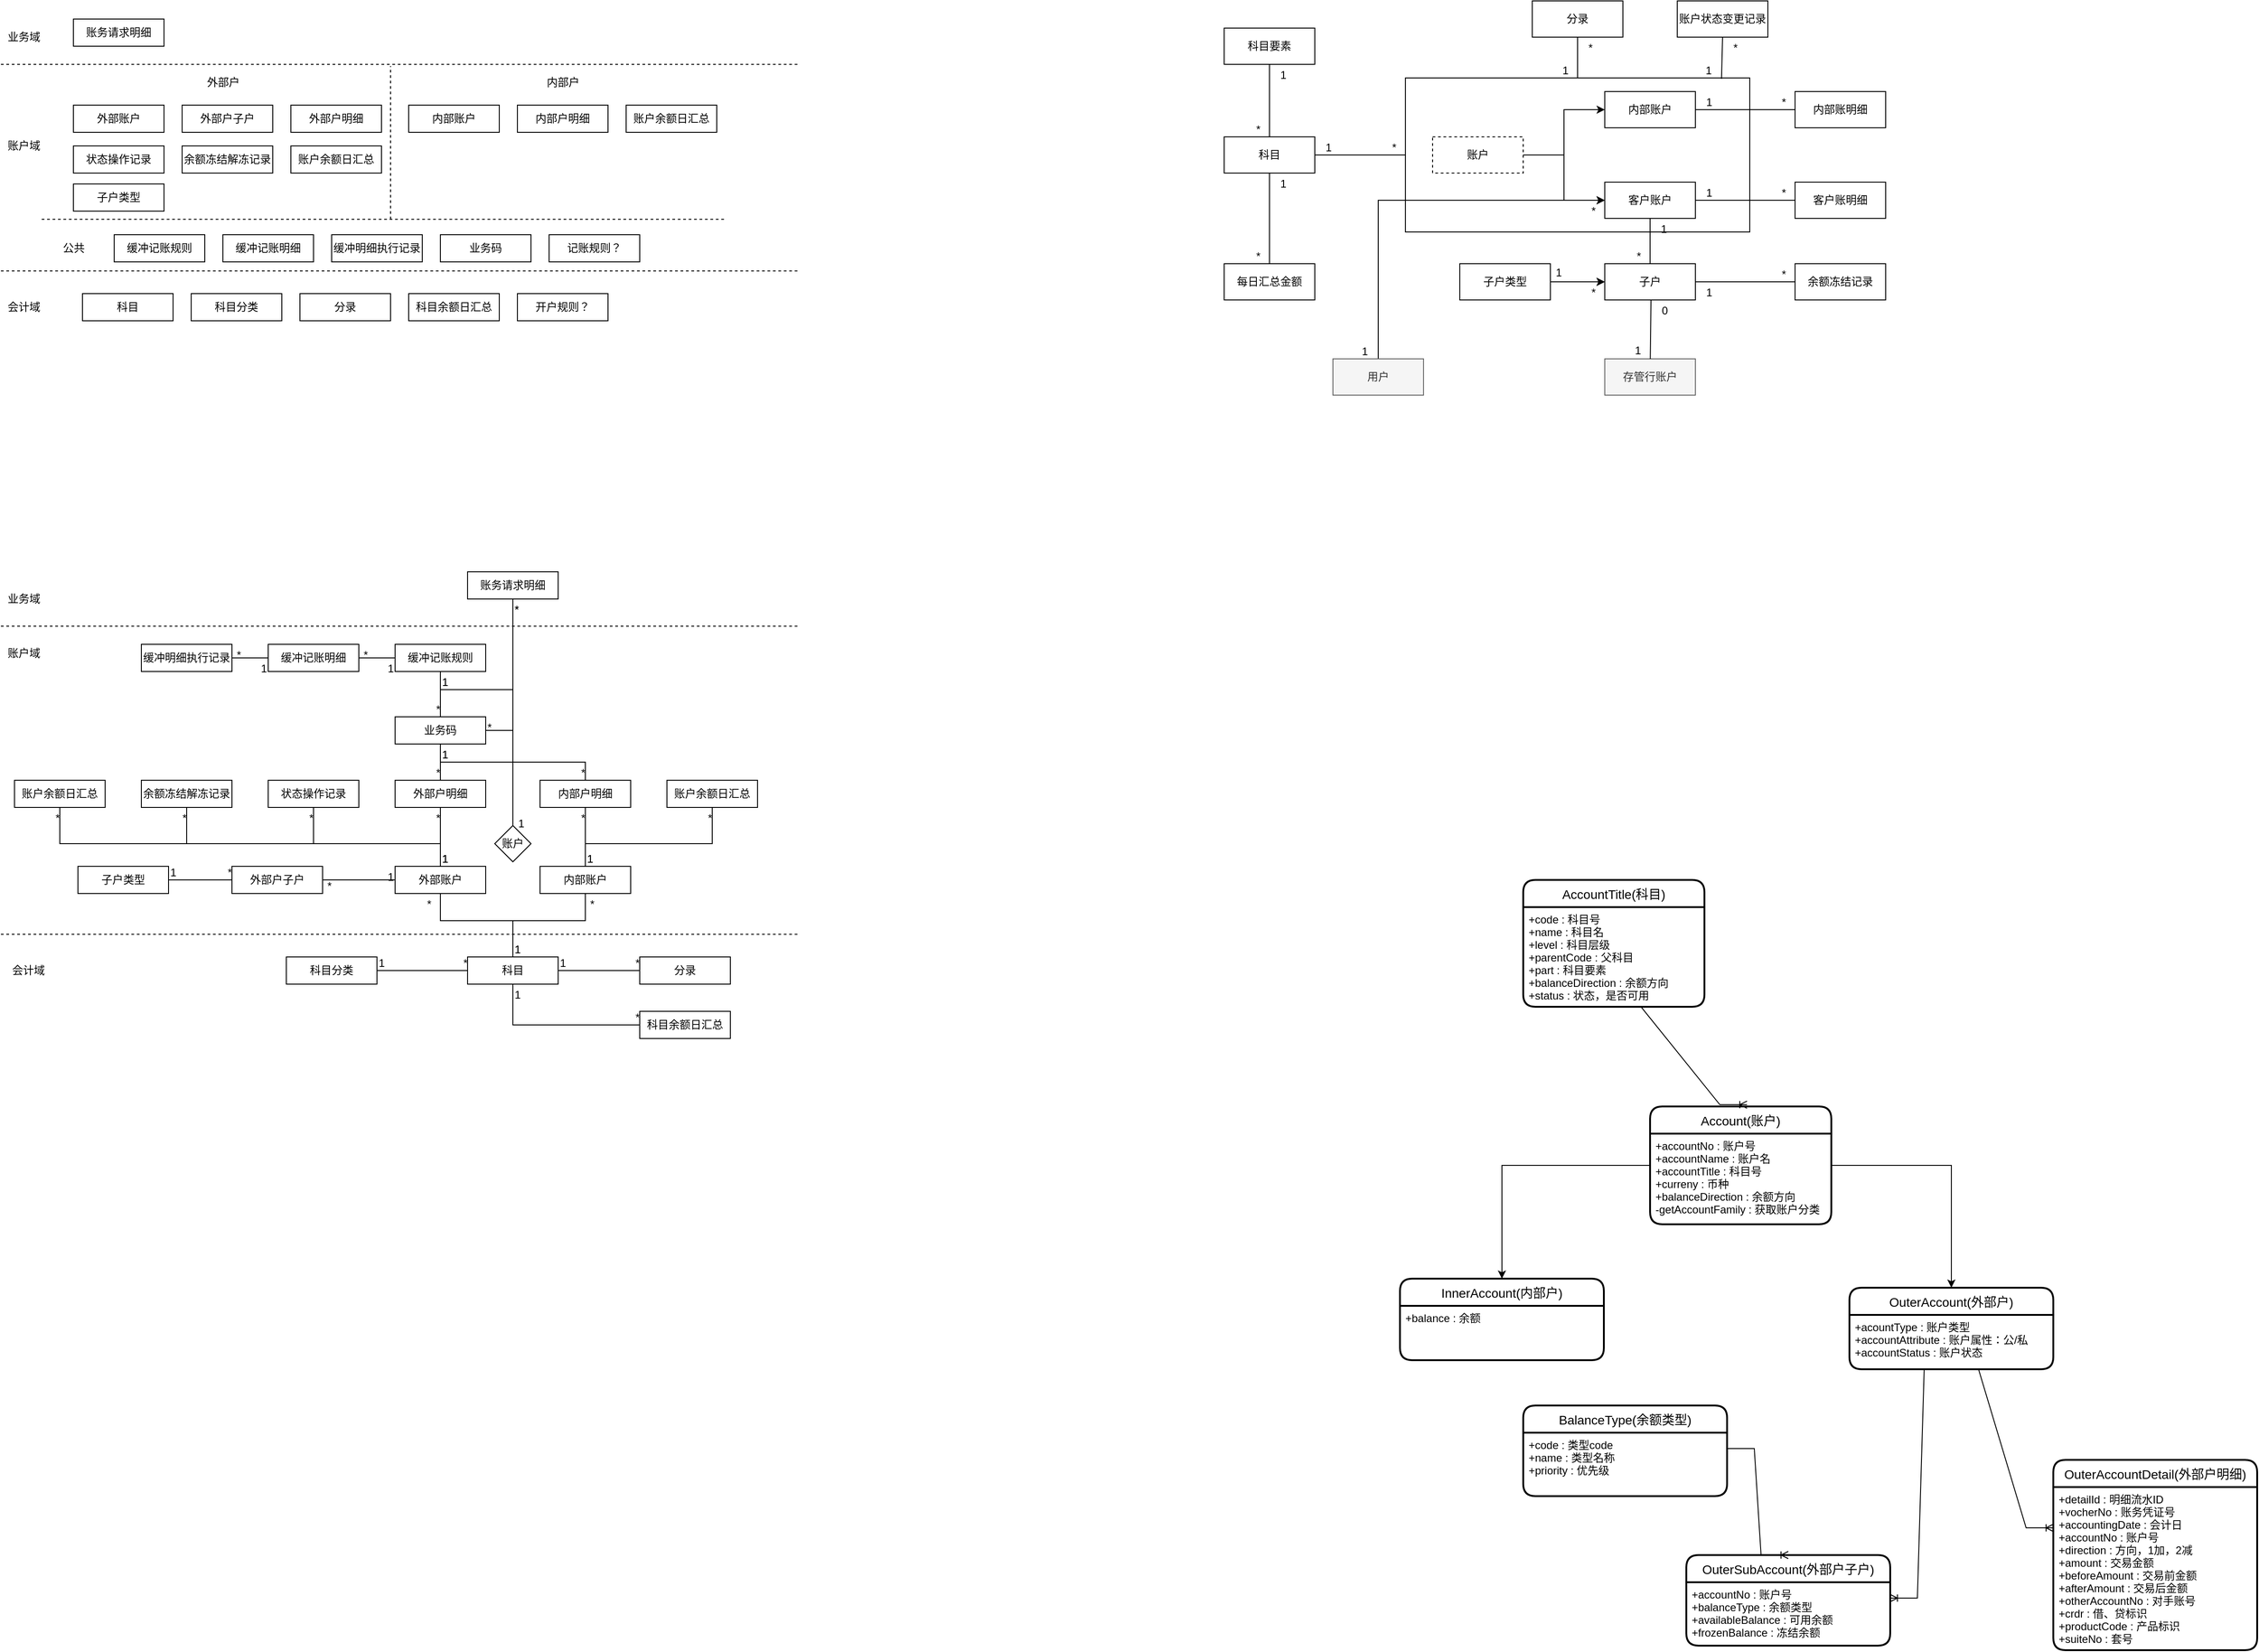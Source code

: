 <mxfile version="15.9.1" type="github">
  <diagram id="C5RBs43oDa-KdzZeNtuy" name="Page-1">
    <mxGraphModel dx="1298" dy="2035" grid="1" gridSize="10" guides="1" tooltips="1" connect="1" arrows="1" fold="1" page="1" pageScale="1" pageWidth="827" pageHeight="1169" math="0" shadow="0">
      <root>
        <mxCell id="WIyWlLk6GJQsqaUBKTNV-0" />
        <mxCell id="WIyWlLk6GJQsqaUBKTNV-1" parent="WIyWlLk6GJQsqaUBKTNV-0" />
        <mxCell id="7Vs7owEC3NM674qJ7YM_-0" value="" style="whiteSpace=wrap;html=1;" parent="WIyWlLk6GJQsqaUBKTNV-1" vertex="1">
          <mxGeometry x="1660" y="-1005" width="380" height="170" as="geometry" />
        </mxCell>
        <mxCell id="CWLPq41qAK1vj7aHCXtB-68" style="edgeStyle=orthogonalEdgeStyle;rounded=0;orthogonalLoop=1;jettySize=auto;html=1;entryX=0;entryY=0.5;entryDx=0;entryDy=0;" parent="WIyWlLk6GJQsqaUBKTNV-1" source="CWLPq41qAK1vj7aHCXtB-1" target="CWLPq41qAK1vj7aHCXtB-67" edge="1">
          <mxGeometry relative="1" as="geometry" />
        </mxCell>
        <mxCell id="CWLPq41qAK1vj7aHCXtB-69" style="edgeStyle=orthogonalEdgeStyle;rounded=0;orthogonalLoop=1;jettySize=auto;html=1;entryX=0;entryY=0.5;entryDx=0;entryDy=0;" parent="WIyWlLk6GJQsqaUBKTNV-1" source="CWLPq41qAK1vj7aHCXtB-1" target="CWLPq41qAK1vj7aHCXtB-66" edge="1">
          <mxGeometry relative="1" as="geometry" />
        </mxCell>
        <mxCell id="CWLPq41qAK1vj7aHCXtB-1" value="账户" style="whiteSpace=wrap;html=1;align=center;dashed=1;" parent="WIyWlLk6GJQsqaUBKTNV-1" vertex="1">
          <mxGeometry x="1690" y="-940" width="100" height="40" as="geometry" />
        </mxCell>
        <mxCell id="CWLPq41qAK1vj7aHCXtB-5" value="科目" style="whiteSpace=wrap;html=1;align=center;" parent="WIyWlLk6GJQsqaUBKTNV-1" vertex="1">
          <mxGeometry x="1460" y="-940" width="100" height="40" as="geometry" />
        </mxCell>
        <mxCell id="CWLPq41qAK1vj7aHCXtB-11" value="科目要素" style="whiteSpace=wrap;html=1;align=center;" parent="WIyWlLk6GJQsqaUBKTNV-1" vertex="1">
          <mxGeometry x="1460" y="-1060" width="100" height="40" as="geometry" />
        </mxCell>
        <mxCell id="CWLPq41qAK1vj7aHCXtB-30" value="" style="endArrow=none;html=1;rounded=0;exitX=1;exitY=0.5;exitDx=0;exitDy=0;entryX=0;entryY=0.5;entryDx=0;entryDy=0;" parent="WIyWlLk6GJQsqaUBKTNV-1" source="CWLPq41qAK1vj7aHCXtB-5" target="7Vs7owEC3NM674qJ7YM_-0" edge="1">
          <mxGeometry relative="1" as="geometry">
            <mxPoint x="1660" y="-650" as="sourcePoint" />
            <mxPoint x="1650" y="-920" as="targetPoint" />
          </mxGeometry>
        </mxCell>
        <mxCell id="CWLPq41qAK1vj7aHCXtB-31" value="1" style="resizable=0;html=1;align=left;verticalAlign=bottom;" parent="CWLPq41qAK1vj7aHCXtB-30" connectable="0" vertex="1">
          <mxGeometry x="-1" relative="1" as="geometry">
            <mxPoint x="10" as="offset" />
          </mxGeometry>
        </mxCell>
        <mxCell id="CWLPq41qAK1vj7aHCXtB-32" value="*" style="resizable=0;html=1;align=right;verticalAlign=bottom;" parent="CWLPq41qAK1vj7aHCXtB-30" connectable="0" vertex="1">
          <mxGeometry x="1" relative="1" as="geometry">
            <mxPoint x="-10" as="offset" />
          </mxGeometry>
        </mxCell>
        <mxCell id="CWLPq41qAK1vj7aHCXtB-45" value="" style="endArrow=none;html=1;rounded=0;exitX=0.5;exitY=1;exitDx=0;exitDy=0;" parent="WIyWlLk6GJQsqaUBKTNV-1" source="CWLPq41qAK1vj7aHCXtB-11" target="CWLPq41qAK1vj7aHCXtB-5" edge="1">
          <mxGeometry relative="1" as="geometry">
            <mxPoint x="1250" y="-800" as="sourcePoint" />
            <mxPoint x="1380" y="-800" as="targetPoint" />
          </mxGeometry>
        </mxCell>
        <mxCell id="CWLPq41qAK1vj7aHCXtB-46" value="1" style="resizable=0;html=1;align=left;verticalAlign=bottom;" parent="CWLPq41qAK1vj7aHCXtB-45" connectable="0" vertex="1">
          <mxGeometry x="-1" relative="1" as="geometry">
            <mxPoint x="10" y="20" as="offset" />
          </mxGeometry>
        </mxCell>
        <mxCell id="CWLPq41qAK1vj7aHCXtB-47" value="*" style="resizable=0;html=1;align=right;verticalAlign=bottom;" parent="CWLPq41qAK1vj7aHCXtB-45" connectable="0" vertex="1">
          <mxGeometry x="1" relative="1" as="geometry">
            <mxPoint x="-10" as="offset" />
          </mxGeometry>
        </mxCell>
        <mxCell id="CWLPq41qAK1vj7aHCXtB-49" value="内部账明细" style="whiteSpace=wrap;html=1;align=center;" parent="WIyWlLk6GJQsqaUBKTNV-1" vertex="1">
          <mxGeometry x="2090" y="-990" width="100" height="40" as="geometry" />
        </mxCell>
        <mxCell id="CWLPq41qAK1vj7aHCXtB-50" value="" style="endArrow=none;html=1;rounded=0;" parent="WIyWlLk6GJQsqaUBKTNV-1" source="CWLPq41qAK1vj7aHCXtB-67" target="CWLPq41qAK1vj7aHCXtB-49" edge="1">
          <mxGeometry relative="1" as="geometry">
            <mxPoint x="1860" y="-860" as="sourcePoint" />
            <mxPoint x="1890" y="-830" as="targetPoint" />
          </mxGeometry>
        </mxCell>
        <mxCell id="CWLPq41qAK1vj7aHCXtB-51" value="1" style="resizable=0;html=1;align=left;verticalAlign=bottom;" parent="CWLPq41qAK1vj7aHCXtB-50" connectable="0" vertex="1">
          <mxGeometry x="-1" relative="1" as="geometry">
            <mxPoint x="10" as="offset" />
          </mxGeometry>
        </mxCell>
        <mxCell id="CWLPq41qAK1vj7aHCXtB-52" value="*" style="resizable=0;html=1;align=right;verticalAlign=bottom;" parent="CWLPq41qAK1vj7aHCXtB-50" connectable="0" vertex="1">
          <mxGeometry x="1" relative="1" as="geometry">
            <mxPoint x="-10" as="offset" />
          </mxGeometry>
        </mxCell>
        <mxCell id="CWLPq41qAK1vj7aHCXtB-53" value="分录" style="whiteSpace=wrap;html=1;align=center;" parent="WIyWlLk6GJQsqaUBKTNV-1" vertex="1">
          <mxGeometry x="1800" y="-1090" width="100" height="40" as="geometry" />
        </mxCell>
        <mxCell id="CWLPq41qAK1vj7aHCXtB-54" value="" style="endArrow=none;html=1;rounded=0;entryX=0.5;entryY=0;entryDx=0;entryDy=0;" parent="WIyWlLk6GJQsqaUBKTNV-1" source="CWLPq41qAK1vj7aHCXtB-53" target="7Vs7owEC3NM674qJ7YM_-0" edge="1">
          <mxGeometry relative="1" as="geometry">
            <mxPoint x="1520" y="-1010" as="sourcePoint" />
            <mxPoint x="1520" y="-930" as="targetPoint" />
          </mxGeometry>
        </mxCell>
        <mxCell id="CWLPq41qAK1vj7aHCXtB-55" value="*" style="resizable=0;html=1;align=left;verticalAlign=bottom;" parent="CWLPq41qAK1vj7aHCXtB-54" connectable="0" vertex="1">
          <mxGeometry x="-1" relative="1" as="geometry">
            <mxPoint x="10" y="20" as="offset" />
          </mxGeometry>
        </mxCell>
        <mxCell id="CWLPq41qAK1vj7aHCXtB-56" value="1" style="resizable=0;html=1;align=right;verticalAlign=bottom;" parent="CWLPq41qAK1vj7aHCXtB-54" connectable="0" vertex="1">
          <mxGeometry x="1" relative="1" as="geometry">
            <mxPoint x="-10" as="offset" />
          </mxGeometry>
        </mxCell>
        <mxCell id="CWLPq41qAK1vj7aHCXtB-57" value="每日汇总金额" style="whiteSpace=wrap;html=1;align=center;" parent="WIyWlLk6GJQsqaUBKTNV-1" vertex="1">
          <mxGeometry x="1460" y="-800" width="100" height="40" as="geometry" />
        </mxCell>
        <mxCell id="CWLPq41qAK1vj7aHCXtB-58" value="" style="endArrow=none;html=1;rounded=0;exitX=0.5;exitY=1;exitDx=0;exitDy=0;" parent="WIyWlLk6GJQsqaUBKTNV-1" source="CWLPq41qAK1vj7aHCXtB-5" target="CWLPq41qAK1vj7aHCXtB-57" edge="1">
          <mxGeometry relative="1" as="geometry">
            <mxPoint x="1440" y="-870" as="sourcePoint" />
            <mxPoint x="1520" y="-930" as="targetPoint" />
          </mxGeometry>
        </mxCell>
        <mxCell id="CWLPq41qAK1vj7aHCXtB-59" value="1" style="resizable=0;html=1;align=left;verticalAlign=bottom;" parent="CWLPq41qAK1vj7aHCXtB-58" connectable="0" vertex="1">
          <mxGeometry x="-1" relative="1" as="geometry">
            <mxPoint x="10" y="20" as="offset" />
          </mxGeometry>
        </mxCell>
        <mxCell id="CWLPq41qAK1vj7aHCXtB-60" value="*" style="resizable=0;html=1;align=right;verticalAlign=bottom;" parent="CWLPq41qAK1vj7aHCXtB-58" connectable="0" vertex="1">
          <mxGeometry x="1" relative="1" as="geometry">
            <mxPoint x="-10" as="offset" />
          </mxGeometry>
        </mxCell>
        <mxCell id="CWLPq41qAK1vj7aHCXtB-61" value="子户" style="whiteSpace=wrap;html=1;align=center;" parent="WIyWlLk6GJQsqaUBKTNV-1" vertex="1">
          <mxGeometry x="1880" y="-800" width="100" height="40" as="geometry" />
        </mxCell>
        <mxCell id="CWLPq41qAK1vj7aHCXtB-62" value="" style="endArrow=none;html=1;rounded=0;" parent="WIyWlLk6GJQsqaUBKTNV-1" source="CWLPq41qAK1vj7aHCXtB-66" target="CWLPq41qAK1vj7aHCXtB-61" edge="1">
          <mxGeometry relative="1" as="geometry">
            <mxPoint x="1960" y="-790" as="sourcePoint" />
            <mxPoint x="1918.333" y="-1010" as="targetPoint" />
          </mxGeometry>
        </mxCell>
        <mxCell id="CWLPq41qAK1vj7aHCXtB-63" value="1" style="resizable=0;html=1;align=left;verticalAlign=bottom;" parent="CWLPq41qAK1vj7aHCXtB-62" connectable="0" vertex="1">
          <mxGeometry x="-1" relative="1" as="geometry">
            <mxPoint x="10" y="20" as="offset" />
          </mxGeometry>
        </mxCell>
        <mxCell id="CWLPq41qAK1vj7aHCXtB-64" value="*" style="resizable=0;html=1;align=right;verticalAlign=bottom;" parent="CWLPq41qAK1vj7aHCXtB-62" connectable="0" vertex="1">
          <mxGeometry x="1" relative="1" as="geometry">
            <mxPoint x="-10" as="offset" />
          </mxGeometry>
        </mxCell>
        <mxCell id="CWLPq41qAK1vj7aHCXtB-66" value="客户账户" style="whiteSpace=wrap;html=1;align=center;" parent="WIyWlLk6GJQsqaUBKTNV-1" vertex="1">
          <mxGeometry x="1880" y="-890" width="100" height="40" as="geometry" />
        </mxCell>
        <mxCell id="CWLPq41qAK1vj7aHCXtB-67" value="内部账户" style="whiteSpace=wrap;html=1;align=center;" parent="WIyWlLk6GJQsqaUBKTNV-1" vertex="1">
          <mxGeometry x="1880" y="-990" width="100" height="40" as="geometry" />
        </mxCell>
        <mxCell id="CWLPq41qAK1vj7aHCXtB-71" value="存管行账户" style="whiteSpace=wrap;html=1;align=center;fillColor=#f5f5f5;fontColor=#333333;strokeColor=#666666;" parent="WIyWlLk6GJQsqaUBKTNV-1" vertex="1">
          <mxGeometry x="1880" y="-695" width="100" height="40" as="geometry" />
        </mxCell>
        <mxCell id="CWLPq41qAK1vj7aHCXtB-72" value="" style="endArrow=none;html=1;rounded=0;" parent="WIyWlLk6GJQsqaUBKTNV-1" target="CWLPq41qAK1vj7aHCXtB-71" edge="1">
          <mxGeometry relative="1" as="geometry">
            <mxPoint x="1931" y="-760" as="sourcePoint" />
            <mxPoint x="1940" y="-790" as="targetPoint" />
          </mxGeometry>
        </mxCell>
        <mxCell id="CWLPq41qAK1vj7aHCXtB-73" value="0" style="resizable=0;html=1;align=left;verticalAlign=bottom;" parent="CWLPq41qAK1vj7aHCXtB-72" connectable="0" vertex="1">
          <mxGeometry x="-1" relative="1" as="geometry">
            <mxPoint x="10" y="20" as="offset" />
          </mxGeometry>
        </mxCell>
        <mxCell id="CWLPq41qAK1vj7aHCXtB-74" value="1" style="resizable=0;html=1;align=right;verticalAlign=bottom;" parent="CWLPq41qAK1vj7aHCXtB-72" connectable="0" vertex="1">
          <mxGeometry x="1" relative="1" as="geometry">
            <mxPoint x="-10" as="offset" />
          </mxGeometry>
        </mxCell>
        <mxCell id="CWLPq41qAK1vj7aHCXtB-75" value="余额冻结记录" style="whiteSpace=wrap;html=1;align=center;" parent="WIyWlLk6GJQsqaUBKTNV-1" vertex="1">
          <mxGeometry x="2090" y="-800" width="100" height="40" as="geometry" />
        </mxCell>
        <mxCell id="CWLPq41qAK1vj7aHCXtB-76" value="" style="endArrow=none;html=1;rounded=0;" parent="WIyWlLk6GJQsqaUBKTNV-1" source="CWLPq41qAK1vj7aHCXtB-61" target="CWLPq41qAK1vj7aHCXtB-75" edge="1">
          <mxGeometry relative="1" as="geometry">
            <mxPoint x="1940" y="-840" as="sourcePoint" />
            <mxPoint x="1940" y="-790" as="targetPoint" />
          </mxGeometry>
        </mxCell>
        <mxCell id="CWLPq41qAK1vj7aHCXtB-77" value="1" style="resizable=0;html=1;align=left;verticalAlign=bottom;" parent="CWLPq41qAK1vj7aHCXtB-76" connectable="0" vertex="1">
          <mxGeometry x="-1" relative="1" as="geometry">
            <mxPoint x="10" y="20" as="offset" />
          </mxGeometry>
        </mxCell>
        <mxCell id="CWLPq41qAK1vj7aHCXtB-78" value="*" style="resizable=0;html=1;align=right;verticalAlign=bottom;" parent="CWLPq41qAK1vj7aHCXtB-76" connectable="0" vertex="1">
          <mxGeometry x="1" relative="1" as="geometry">
            <mxPoint x="-10" as="offset" />
          </mxGeometry>
        </mxCell>
        <mxCell id="CWLPq41qAK1vj7aHCXtB-83" value="客户账明细" style="whiteSpace=wrap;html=1;align=center;" parent="WIyWlLk6GJQsqaUBKTNV-1" vertex="1">
          <mxGeometry x="2090" y="-890" width="100" height="40" as="geometry" />
        </mxCell>
        <mxCell id="CWLPq41qAK1vj7aHCXtB-84" value="" style="endArrow=none;html=1;rounded=0;" parent="WIyWlLk6GJQsqaUBKTNV-1" source="CWLPq41qAK1vj7aHCXtB-66" target="CWLPq41qAK1vj7aHCXtB-83" edge="1">
          <mxGeometry relative="1" as="geometry">
            <mxPoint x="1980" y="-870.5" as="sourcePoint" />
            <mxPoint x="2100" y="-870.5" as="targetPoint" />
          </mxGeometry>
        </mxCell>
        <mxCell id="CWLPq41qAK1vj7aHCXtB-85" value="1" style="resizable=0;html=1;align=left;verticalAlign=bottom;" parent="CWLPq41qAK1vj7aHCXtB-84" connectable="0" vertex="1">
          <mxGeometry x="-1" relative="1" as="geometry">
            <mxPoint x="10" as="offset" />
          </mxGeometry>
        </mxCell>
        <mxCell id="CWLPq41qAK1vj7aHCXtB-86" value="*" style="resizable=0;html=1;align=right;verticalAlign=bottom;" parent="CWLPq41qAK1vj7aHCXtB-84" connectable="0" vertex="1">
          <mxGeometry x="1" relative="1" as="geometry">
            <mxPoint x="-10" as="offset" />
          </mxGeometry>
        </mxCell>
        <mxCell id="7Vs7owEC3NM674qJ7YM_-15" style="edgeStyle=orthogonalEdgeStyle;rounded=0;orthogonalLoop=1;jettySize=auto;html=1;entryX=0;entryY=0.5;entryDx=0;entryDy=0;" parent="WIyWlLk6GJQsqaUBKTNV-1" source="7Vs7owEC3NM674qJ7YM_-14" target="CWLPq41qAK1vj7aHCXtB-61" edge="1">
          <mxGeometry relative="1" as="geometry" />
        </mxCell>
        <mxCell id="7Vs7owEC3NM674qJ7YM_-21" value="" style="edgeStyle=orthogonalEdgeStyle;rounded=0;orthogonalLoop=1;jettySize=auto;html=1;" parent="WIyWlLk6GJQsqaUBKTNV-1" source="7Vs7owEC3NM674qJ7YM_-14" target="CWLPq41qAK1vj7aHCXtB-61" edge="1">
          <mxGeometry relative="1" as="geometry" />
        </mxCell>
        <mxCell id="7Vs7owEC3NM674qJ7YM_-14" value="子户类型" style="whiteSpace=wrap;html=1;align=center;" parent="WIyWlLk6GJQsqaUBKTNV-1" vertex="1">
          <mxGeometry x="1720" y="-800" width="100" height="40" as="geometry" />
        </mxCell>
        <mxCell id="7Vs7owEC3NM674qJ7YM_-17" value="*" style="resizable=0;html=1;align=right;verticalAlign=bottom;" parent="WIyWlLk6GJQsqaUBKTNV-1" connectable="0" vertex="1">
          <mxGeometry x="1870" y="-760" as="geometry" />
        </mxCell>
        <mxCell id="7Vs7owEC3NM674qJ7YM_-18" value="1" style="resizable=0;html=1;align=left;verticalAlign=bottom;" parent="WIyWlLk6GJQsqaUBKTNV-1" connectable="0" vertex="1">
          <mxGeometry x="1950" y="-820" as="geometry">
            <mxPoint x="-126" y="38" as="offset" />
          </mxGeometry>
        </mxCell>
        <mxCell id="7Vs7owEC3NM674qJ7YM_-20" style="edgeStyle=orthogonalEdgeStyle;rounded=0;orthogonalLoop=1;jettySize=auto;html=1;entryX=0;entryY=0.5;entryDx=0;entryDy=0;exitX=0.5;exitY=0;exitDx=0;exitDy=0;" parent="WIyWlLk6GJQsqaUBKTNV-1" source="7Vs7owEC3NM674qJ7YM_-19" target="CWLPq41qAK1vj7aHCXtB-66" edge="1">
          <mxGeometry relative="1" as="geometry" />
        </mxCell>
        <mxCell id="7Vs7owEC3NM674qJ7YM_-19" value="用户" style="whiteSpace=wrap;html=1;align=center;fillColor=#f5f5f5;fontColor=#333333;strokeColor=#666666;" parent="WIyWlLk6GJQsqaUBKTNV-1" vertex="1">
          <mxGeometry x="1580" y="-695" width="100" height="40" as="geometry" />
        </mxCell>
        <mxCell id="7Vs7owEC3NM674qJ7YM_-22" value="1" style="resizable=0;html=1;align=left;verticalAlign=bottom;" parent="WIyWlLk6GJQsqaUBKTNV-1" connectable="0" vertex="1">
          <mxGeometry x="1610" y="-695" as="geometry" />
        </mxCell>
        <mxCell id="7Vs7owEC3NM674qJ7YM_-23" value="*" style="resizable=0;html=1;align=right;verticalAlign=bottom;" parent="WIyWlLk6GJQsqaUBKTNV-1" connectable="0" vertex="1">
          <mxGeometry x="1870" y="-850" as="geometry" />
        </mxCell>
        <mxCell id="7Vs7owEC3NM674qJ7YM_-39" value="" style="edgeStyle=orthogonalEdgeStyle;rounded=0;orthogonalLoop=1;jettySize=auto;html=1;" parent="WIyWlLk6GJQsqaUBKTNV-1" source="7Vs7owEC3NM674qJ7YM_-24" target="7Vs7owEC3NM674qJ7YM_-37" edge="1">
          <mxGeometry relative="1" as="geometry" />
        </mxCell>
        <mxCell id="7Vs7owEC3NM674qJ7YM_-24" value="Account(账户)" style="swimlane;childLayout=stackLayout;horizontal=1;startSize=30;horizontalStack=0;rounded=1;fontSize=14;fontStyle=0;strokeWidth=2;resizeParent=0;resizeLast=1;shadow=0;dashed=0;align=center;" parent="WIyWlLk6GJQsqaUBKTNV-1" vertex="1">
          <mxGeometry x="1930" y="130" width="200" height="130" as="geometry" />
        </mxCell>
        <mxCell id="7Vs7owEC3NM674qJ7YM_-25" value="+accountNo : 账户号&#xa;+accountName : 账户名&#xa;+accountTitle : 科目号&#xa;+curreny : 币种&#xa;+balanceDirection : 余额方向&#xa;-getAccountFamily : 获取账户分类" style="align=left;strokeColor=none;fillColor=none;spacingLeft=4;fontSize=12;verticalAlign=top;resizable=0;rotatable=0;part=1;dashed=1;" parent="7Vs7owEC3NM674qJ7YM_-24" vertex="1">
          <mxGeometry y="30" width="200" height="100" as="geometry" />
        </mxCell>
        <mxCell id="7Vs7owEC3NM674qJ7YM_-37" value="OuterAccount(外部户)" style="swimlane;childLayout=stackLayout;horizontal=1;startSize=30;horizontalStack=0;rounded=1;fontSize=14;fontStyle=0;strokeWidth=2;resizeParent=0;resizeLast=1;shadow=0;dashed=0;align=center;" parent="WIyWlLk6GJQsqaUBKTNV-1" vertex="1">
          <mxGeometry x="2150" y="330" width="225" height="90" as="geometry" />
        </mxCell>
        <mxCell id="7Vs7owEC3NM674qJ7YM_-38" value="+acountType : 账户类型&#xa;+accountAttribute : 账户属性：公/私&#xa;+accountStatus : 账户状态" style="align=left;strokeColor=none;fillColor=none;spacingLeft=4;fontSize=12;verticalAlign=top;resizable=0;rotatable=0;part=1;dashed=1;" parent="7Vs7owEC3NM674qJ7YM_-37" vertex="1">
          <mxGeometry y="30" width="225" height="60" as="geometry" />
        </mxCell>
        <mxCell id="egoAasq25twxmUCqWfy0-3" value="账户状态变更记录" style="whiteSpace=wrap;html=1;align=center;" parent="WIyWlLk6GJQsqaUBKTNV-1" vertex="1">
          <mxGeometry x="1960" y="-1090" width="100" height="40" as="geometry" />
        </mxCell>
        <mxCell id="egoAasq25twxmUCqWfy0-4" value="" style="endArrow=none;html=1;rounded=0;exitX=0.5;exitY=1;exitDx=0;exitDy=0;entryX=0.918;entryY=0.006;entryDx=0;entryDy=0;entryPerimeter=0;" parent="WIyWlLk6GJQsqaUBKTNV-1" source="egoAasq25twxmUCqWfy0-3" target="7Vs7owEC3NM674qJ7YM_-0" edge="1">
          <mxGeometry relative="1" as="geometry">
            <mxPoint x="1860" y="-1040" as="sourcePoint" />
            <mxPoint x="1980" y="-1010" as="targetPoint" />
          </mxGeometry>
        </mxCell>
        <mxCell id="egoAasq25twxmUCqWfy0-5" value="*" style="resizable=0;html=1;align=left;verticalAlign=bottom;" parent="egoAasq25twxmUCqWfy0-4" connectable="0" vertex="1">
          <mxGeometry x="-1" relative="1" as="geometry">
            <mxPoint x="10" y="20" as="offset" />
          </mxGeometry>
        </mxCell>
        <mxCell id="egoAasq25twxmUCqWfy0-6" value="1" style="resizable=0;html=1;align=right;verticalAlign=bottom;" parent="egoAasq25twxmUCqWfy0-4" connectable="0" vertex="1">
          <mxGeometry x="1" relative="1" as="geometry">
            <mxPoint x="-10" as="offset" />
          </mxGeometry>
        </mxCell>
        <mxCell id="egoAasq25twxmUCqWfy0-7" value="OuterSubAccount(外部户子户)" style="swimlane;childLayout=stackLayout;horizontal=1;startSize=30;horizontalStack=0;rounded=1;fontSize=14;fontStyle=0;strokeWidth=2;resizeParent=0;resizeLast=1;shadow=0;dashed=0;align=center;" parent="WIyWlLk6GJQsqaUBKTNV-1" vertex="1">
          <mxGeometry x="1970" y="625" width="225" height="100" as="geometry" />
        </mxCell>
        <mxCell id="egoAasq25twxmUCqWfy0-8" value="+accountNo : 账户号&#xa;+balanceType : 余额类型&#xa;+availableBalance : 可用余额&#xa;+frozenBalance : 冻结余额" style="align=left;strokeColor=none;fillColor=none;spacingLeft=4;fontSize=12;verticalAlign=top;resizable=0;rotatable=0;part=1;dashed=1;" parent="egoAasq25twxmUCqWfy0-7" vertex="1">
          <mxGeometry y="30" width="225" height="70" as="geometry" />
        </mxCell>
        <mxCell id="egoAasq25twxmUCqWfy0-11" value="AccountTitle(科目)" style="swimlane;childLayout=stackLayout;horizontal=1;startSize=30;horizontalStack=0;rounded=1;fontSize=14;fontStyle=0;strokeWidth=2;resizeParent=0;resizeLast=1;shadow=0;dashed=0;align=center;" parent="WIyWlLk6GJQsqaUBKTNV-1" vertex="1">
          <mxGeometry x="1790" y="-120" width="200" height="140" as="geometry" />
        </mxCell>
        <mxCell id="egoAasq25twxmUCqWfy0-12" value="+code : 科目号&#xa;+name : 科目名&#xa;+level : 科目层级&#xa;+parentCode : 父科目&#xa;+part : 科目要素&#xa;+balanceDirection : 余额方向&#xa;+status : 状态，是否可用" style="align=left;strokeColor=none;fillColor=none;spacingLeft=4;fontSize=12;verticalAlign=top;resizable=0;rotatable=0;part=1;dashed=1;" parent="egoAasq25twxmUCqWfy0-11" vertex="1">
          <mxGeometry y="30" width="200" height="110" as="geometry" />
        </mxCell>
        <mxCell id="egoAasq25twxmUCqWfy0-14" value="" style="edgeStyle=entityRelationEdgeStyle;fontSize=12;html=1;endArrow=ERoneToMany;rounded=0;entryX=1;entryY=0.25;entryDx=0;entryDy=0;exitX=0.5;exitY=1;exitDx=0;exitDy=0;" parent="WIyWlLk6GJQsqaUBKTNV-1" source="7Vs7owEC3NM674qJ7YM_-38" target="egoAasq25twxmUCqWfy0-8" edge="1">
          <mxGeometry width="100" height="100" relative="1" as="geometry">
            <mxPoint x="2220" y="430" as="sourcePoint" />
            <mxPoint x="2320" y="330" as="targetPoint" />
          </mxGeometry>
        </mxCell>
        <mxCell id="egoAasq25twxmUCqWfy0-25" value="" style="edgeStyle=entityRelationEdgeStyle;fontSize=12;html=1;endArrow=ERoneToMany;rounded=0;exitX=0.5;exitY=1;exitDx=0;exitDy=0;entryX=0.535;entryY=-0.015;entryDx=0;entryDy=0;entryPerimeter=0;" parent="WIyWlLk6GJQsqaUBKTNV-1" source="egoAasq25twxmUCqWfy0-12" target="7Vs7owEC3NM674qJ7YM_-24" edge="1">
          <mxGeometry width="100" height="100" relative="1" as="geometry">
            <mxPoint x="2020" y="85.01" as="sourcePoint" />
            <mxPoint x="2140" y="110" as="targetPoint" />
          </mxGeometry>
        </mxCell>
        <mxCell id="egoAasq25twxmUCqWfy0-26" value="InnerAccount(内部户)" style="swimlane;childLayout=stackLayout;horizontal=1;startSize=30;horizontalStack=0;rounded=1;fontSize=14;fontStyle=0;strokeWidth=2;resizeParent=0;resizeLast=1;shadow=0;dashed=0;align=center;" parent="WIyWlLk6GJQsqaUBKTNV-1" vertex="1">
          <mxGeometry x="1654" y="320" width="225" height="90" as="geometry" />
        </mxCell>
        <mxCell id="egoAasq25twxmUCqWfy0-27" value="+balance : 余额" style="align=left;strokeColor=none;fillColor=none;spacingLeft=4;fontSize=12;verticalAlign=top;resizable=0;rotatable=0;part=1;dashed=1;" parent="egoAasq25twxmUCqWfy0-26" vertex="1">
          <mxGeometry y="30" width="225" height="60" as="geometry" />
        </mxCell>
        <mxCell id="egoAasq25twxmUCqWfy0-28" value="" style="edgeStyle=orthogonalEdgeStyle;rounded=0;orthogonalLoop=1;jettySize=auto;html=1;exitX=0;exitY=0.5;exitDx=0;exitDy=0;entryX=0.5;entryY=0;entryDx=0;entryDy=0;" parent="WIyWlLk6GJQsqaUBKTNV-1" source="7Vs7owEC3NM674qJ7YM_-24" target="egoAasq25twxmUCqWfy0-26" edge="1">
          <mxGeometry relative="1" as="geometry">
            <mxPoint x="1860" y="300" as="sourcePoint" />
            <mxPoint x="1990" y="370" as="targetPoint" />
          </mxGeometry>
        </mxCell>
        <mxCell id="egoAasq25twxmUCqWfy0-33" value="" style="edgeStyle=entityRelationEdgeStyle;fontSize=12;html=1;endArrow=ERoneToMany;rounded=0;entryX=0;entryY=0.25;entryDx=0;entryDy=0;exitX=0.5;exitY=1;exitDx=0;exitDy=0;" parent="WIyWlLk6GJQsqaUBKTNV-1" source="7Vs7owEC3NM674qJ7YM_-38" target="egoAasq25twxmUCqWfy0-38" edge="1">
          <mxGeometry width="100" height="100" relative="1" as="geometry">
            <mxPoint x="2272.5" y="430" as="sourcePoint" />
            <mxPoint x="2205" y="582.5" as="targetPoint" />
          </mxGeometry>
        </mxCell>
        <mxCell id="egoAasq25twxmUCqWfy0-37" value="OuterAccountDetail(外部户明细)" style="swimlane;childLayout=stackLayout;horizontal=1;startSize=30;horizontalStack=0;rounded=1;fontSize=14;fontStyle=0;strokeWidth=2;resizeParent=0;resizeLast=1;shadow=0;dashed=0;align=center;" parent="WIyWlLk6GJQsqaUBKTNV-1" vertex="1">
          <mxGeometry x="2375" y="520" width="225" height="210" as="geometry" />
        </mxCell>
        <mxCell id="egoAasq25twxmUCqWfy0-38" value="+detailId : 明细流水ID&#xa;+vocherNo : 账务凭证号&#xa;+accountingDate : 会计日&#xa;+accountNo : 账户号&#xa;+direction : 方向，1加，2减&#xa;+amount : 交易金额&#xa;+beforeAmount : 交易前金额&#xa;+afterAmount : 交易后金额&#xa;+otherAccountNo : 对手账号&#xa;+crdr : 借、贷标识&#xa;+productCode : 产品标识&#xa;+suiteNo : 套号" style="align=left;strokeColor=none;fillColor=none;spacingLeft=4;fontSize=12;verticalAlign=top;resizable=0;rotatable=0;part=1;dashed=1;" parent="egoAasq25twxmUCqWfy0-37" vertex="1">
          <mxGeometry y="30" width="225" height="180" as="geometry" />
        </mxCell>
        <mxCell id="egoAasq25twxmUCqWfy0-39" value="BalanceType(余额类型)" style="swimlane;childLayout=stackLayout;horizontal=1;startSize=30;horizontalStack=0;rounded=1;fontSize=14;fontStyle=0;strokeWidth=2;resizeParent=0;resizeLast=1;shadow=0;dashed=0;align=center;" parent="WIyWlLk6GJQsqaUBKTNV-1" vertex="1">
          <mxGeometry x="1790" y="460" width="225" height="100" as="geometry" />
        </mxCell>
        <mxCell id="egoAasq25twxmUCqWfy0-40" value="+code : 类型code&#xa;+name : 类型名称&#xa;+priority : 优先级" style="align=left;strokeColor=none;fillColor=none;spacingLeft=4;fontSize=12;verticalAlign=top;resizable=0;rotatable=0;part=1;dashed=1;" parent="egoAasq25twxmUCqWfy0-39" vertex="1">
          <mxGeometry y="30" width="225" height="70" as="geometry" />
        </mxCell>
        <mxCell id="egoAasq25twxmUCqWfy0-42" value="" style="edgeStyle=entityRelationEdgeStyle;fontSize=12;html=1;endArrow=ERoneToMany;rounded=0;entryX=0.5;entryY=0;entryDx=0;entryDy=0;exitX=1;exitY=0.25;exitDx=0;exitDy=0;" parent="WIyWlLk6GJQsqaUBKTNV-1" source="egoAasq25twxmUCqWfy0-40" target="egoAasq25twxmUCqWfy0-7" edge="1">
          <mxGeometry width="100" height="100" relative="1" as="geometry">
            <mxPoint x="2272.5" y="430" as="sourcePoint" />
            <mxPoint x="2205" y="682.5" as="targetPoint" />
          </mxGeometry>
        </mxCell>
        <mxCell id="3piOqIF_N7Ag9hvPtSKv-1" value="" style="endArrow=none;dashed=1;html=1;rounded=0;" edge="1" parent="WIyWlLk6GJQsqaUBKTNV-1">
          <mxGeometry width="50" height="50" relative="1" as="geometry">
            <mxPoint x="110" y="-792" as="sourcePoint" />
            <mxPoint x="990" y="-792" as="targetPoint" />
          </mxGeometry>
        </mxCell>
        <mxCell id="3piOqIF_N7Ag9hvPtSKv-2" value="会计域" style="text;html=1;align=center;verticalAlign=middle;resizable=0;points=[];autosize=1;strokeColor=none;fillColor=none;" vertex="1" parent="WIyWlLk6GJQsqaUBKTNV-1">
          <mxGeometry x="110" y="-762" width="50" height="20" as="geometry" />
        </mxCell>
        <mxCell id="3piOqIF_N7Ag9hvPtSKv-3" value="账户域" style="text;html=1;align=center;verticalAlign=middle;resizable=0;points=[];autosize=1;strokeColor=none;fillColor=none;" vertex="1" parent="WIyWlLk6GJQsqaUBKTNV-1">
          <mxGeometry x="110" y="-940" width="50" height="20" as="geometry" />
        </mxCell>
        <mxCell id="3piOqIF_N7Ag9hvPtSKv-4" value="" style="endArrow=none;dashed=1;html=1;rounded=0;" edge="1" parent="WIyWlLk6GJQsqaUBKTNV-1">
          <mxGeometry width="50" height="50" relative="1" as="geometry">
            <mxPoint x="540" y="-849" as="sourcePoint" />
            <mxPoint x="540" y="-1018" as="targetPoint" />
          </mxGeometry>
        </mxCell>
        <mxCell id="3piOqIF_N7Ag9hvPtSKv-5" value="外部户" style="text;html=1;align=center;verticalAlign=middle;resizable=0;points=[];autosize=1;strokeColor=none;fillColor=none;" vertex="1" parent="WIyWlLk6GJQsqaUBKTNV-1">
          <mxGeometry x="330" y="-1010" width="50" height="20" as="geometry" />
        </mxCell>
        <mxCell id="3piOqIF_N7Ag9hvPtSKv-6" value="内部户" style="text;html=1;align=center;verticalAlign=middle;resizable=0;points=[];autosize=1;strokeColor=none;fillColor=none;" vertex="1" parent="WIyWlLk6GJQsqaUBKTNV-1">
          <mxGeometry x="705" y="-1010" width="50" height="20" as="geometry" />
        </mxCell>
        <mxCell id="3piOqIF_N7Ag9hvPtSKv-7" value="" style="endArrow=none;dashed=1;html=1;rounded=0;" edge="1" parent="WIyWlLk6GJQsqaUBKTNV-1">
          <mxGeometry width="50" height="50" relative="1" as="geometry">
            <mxPoint x="110" y="-1020" as="sourcePoint" />
            <mxPoint x="990" y="-1020" as="targetPoint" />
          </mxGeometry>
        </mxCell>
        <mxCell id="3piOqIF_N7Ag9hvPtSKv-8" value="业务域" style="text;html=1;align=center;verticalAlign=middle;resizable=0;points=[];autosize=1;strokeColor=none;fillColor=none;" vertex="1" parent="WIyWlLk6GJQsqaUBKTNV-1">
          <mxGeometry x="110" y="-1060" width="50" height="20" as="geometry" />
        </mxCell>
        <mxCell id="3piOqIF_N7Ag9hvPtSKv-9" value="科目" style="whiteSpace=wrap;html=1;" vertex="1" parent="WIyWlLk6GJQsqaUBKTNV-1">
          <mxGeometry x="200" y="-767" width="100" height="30" as="geometry" />
        </mxCell>
        <mxCell id="3piOqIF_N7Ag9hvPtSKv-10" value="科目分类" style="whiteSpace=wrap;html=1;" vertex="1" parent="WIyWlLk6GJQsqaUBKTNV-1">
          <mxGeometry x="320" y="-767" width="100" height="30" as="geometry" />
        </mxCell>
        <mxCell id="3piOqIF_N7Ag9hvPtSKv-11" value="分录" style="whiteSpace=wrap;html=1;" vertex="1" parent="WIyWlLk6GJQsqaUBKTNV-1">
          <mxGeometry x="440" y="-767" width="100" height="30" as="geometry" />
        </mxCell>
        <mxCell id="3piOqIF_N7Ag9hvPtSKv-12" value="科目余额日汇总" style="whiteSpace=wrap;html=1;" vertex="1" parent="WIyWlLk6GJQsqaUBKTNV-1">
          <mxGeometry x="560" y="-767" width="100" height="30" as="geometry" />
        </mxCell>
        <mxCell id="3piOqIF_N7Ag9hvPtSKv-13" value="内部账户" style="whiteSpace=wrap;html=1;" vertex="1" parent="WIyWlLk6GJQsqaUBKTNV-1">
          <mxGeometry x="560" y="-975" width="100" height="30" as="geometry" />
        </mxCell>
        <mxCell id="3piOqIF_N7Ag9hvPtSKv-14" value="内部户明细" style="whiteSpace=wrap;html=1;" vertex="1" parent="WIyWlLk6GJQsqaUBKTNV-1">
          <mxGeometry x="680" y="-975" width="100" height="30" as="geometry" />
        </mxCell>
        <mxCell id="3piOqIF_N7Ag9hvPtSKv-15" value="外部账户" style="whiteSpace=wrap;html=1;" vertex="1" parent="WIyWlLk6GJQsqaUBKTNV-1">
          <mxGeometry x="190" y="-975" width="100" height="30" as="geometry" />
        </mxCell>
        <mxCell id="3piOqIF_N7Ag9hvPtSKv-16" value="外部户子户" style="whiteSpace=wrap;html=1;" vertex="1" parent="WIyWlLk6GJQsqaUBKTNV-1">
          <mxGeometry x="310" y="-975" width="100" height="30" as="geometry" />
        </mxCell>
        <mxCell id="3piOqIF_N7Ag9hvPtSKv-17" value="外部户明细" style="whiteSpace=wrap;html=1;" vertex="1" parent="WIyWlLk6GJQsqaUBKTNV-1">
          <mxGeometry x="430" y="-975" width="100" height="30" as="geometry" />
        </mxCell>
        <mxCell id="3piOqIF_N7Ag9hvPtSKv-18" value="状态操作记录" style="whiteSpace=wrap;html=1;" vertex="1" parent="WIyWlLk6GJQsqaUBKTNV-1">
          <mxGeometry x="190" y="-930" width="100" height="30" as="geometry" />
        </mxCell>
        <mxCell id="3piOqIF_N7Ag9hvPtSKv-19" value="余额冻结解冻记录" style="whiteSpace=wrap;html=1;" vertex="1" parent="WIyWlLk6GJQsqaUBKTNV-1">
          <mxGeometry x="310" y="-930" width="100" height="30" as="geometry" />
        </mxCell>
        <mxCell id="3piOqIF_N7Ag9hvPtSKv-20" value="账户余额日汇总" style="whiteSpace=wrap;html=1;" vertex="1" parent="WIyWlLk6GJQsqaUBKTNV-1">
          <mxGeometry x="430" y="-930" width="100" height="30" as="geometry" />
        </mxCell>
        <mxCell id="3piOqIF_N7Ag9hvPtSKv-21" value="账户余额日汇总" style="whiteSpace=wrap;html=1;" vertex="1" parent="WIyWlLk6GJQsqaUBKTNV-1">
          <mxGeometry x="800" y="-975" width="100" height="30" as="geometry" />
        </mxCell>
        <mxCell id="3piOqIF_N7Ag9hvPtSKv-22" value="账务请求明细" style="whiteSpace=wrap;html=1;" vertex="1" parent="WIyWlLk6GJQsqaUBKTNV-1">
          <mxGeometry x="190" y="-1070" width="100" height="30" as="geometry" />
        </mxCell>
        <mxCell id="3piOqIF_N7Ag9hvPtSKv-23" value="" style="endArrow=none;dashed=1;html=1;rounded=0;" edge="1" parent="WIyWlLk6GJQsqaUBKTNV-1">
          <mxGeometry width="50" height="50" relative="1" as="geometry">
            <mxPoint x="155" y="-849" as="sourcePoint" />
            <mxPoint x="910" y="-849" as="targetPoint" />
          </mxGeometry>
        </mxCell>
        <mxCell id="3piOqIF_N7Ag9hvPtSKv-24" value="缓冲记账规则" style="whiteSpace=wrap;html=1;" vertex="1" parent="WIyWlLk6GJQsqaUBKTNV-1">
          <mxGeometry x="235" y="-832" width="100" height="30" as="geometry" />
        </mxCell>
        <mxCell id="3piOqIF_N7Ag9hvPtSKv-25" value="缓冲记账明细" style="whiteSpace=wrap;html=1;" vertex="1" parent="WIyWlLk6GJQsqaUBKTNV-1">
          <mxGeometry x="355" y="-832" width="100" height="30" as="geometry" />
        </mxCell>
        <mxCell id="3piOqIF_N7Ag9hvPtSKv-26" value="缓冲明细执行记录" style="whiteSpace=wrap;html=1;" vertex="1" parent="WIyWlLk6GJQsqaUBKTNV-1">
          <mxGeometry x="475" y="-832" width="100" height="30" as="geometry" />
        </mxCell>
        <mxCell id="3piOqIF_N7Ag9hvPtSKv-27" value="公共" style="text;html=1;align=center;verticalAlign=middle;resizable=0;points=[];autosize=1;strokeColor=none;fillColor=none;" vertex="1" parent="WIyWlLk6GJQsqaUBKTNV-1">
          <mxGeometry x="170" y="-827" width="40" height="20" as="geometry" />
        </mxCell>
        <mxCell id="3piOqIF_N7Ag9hvPtSKv-28" value="开户规则？" style="whiteSpace=wrap;html=1;" vertex="1" parent="WIyWlLk6GJQsqaUBKTNV-1">
          <mxGeometry x="680" y="-767" width="100" height="30" as="geometry" />
        </mxCell>
        <mxCell id="3piOqIF_N7Ag9hvPtSKv-29" value="业务码" style="whiteSpace=wrap;html=1;" vertex="1" parent="WIyWlLk6GJQsqaUBKTNV-1">
          <mxGeometry x="595" y="-832" width="100" height="30" as="geometry" />
        </mxCell>
        <mxCell id="3piOqIF_N7Ag9hvPtSKv-30" value="记账规则？" style="whiteSpace=wrap;html=1;" vertex="1" parent="WIyWlLk6GJQsqaUBKTNV-1">
          <mxGeometry x="715" y="-832" width="100" height="30" as="geometry" />
        </mxCell>
        <mxCell id="3piOqIF_N7Ag9hvPtSKv-31" value="科目" style="whiteSpace=wrap;html=1;" vertex="1" parent="WIyWlLk6GJQsqaUBKTNV-1">
          <mxGeometry x="625" y="-35" width="100" height="30" as="geometry" />
        </mxCell>
        <mxCell id="3piOqIF_N7Ag9hvPtSKv-32" value="科目分类" style="whiteSpace=wrap;html=1;" vertex="1" parent="WIyWlLk6GJQsqaUBKTNV-1">
          <mxGeometry x="425" y="-35" width="100" height="30" as="geometry" />
        </mxCell>
        <mxCell id="3piOqIF_N7Ag9hvPtSKv-37" value="" style="endArrow=none;html=1;rounded=0;exitX=1;exitY=0.5;exitDx=0;exitDy=0;entryX=0;entryY=0.5;entryDx=0;entryDy=0;" edge="1" parent="WIyWlLk6GJQsqaUBKTNV-1" source="3piOqIF_N7Ag9hvPtSKv-32" target="3piOqIF_N7Ag9hvPtSKv-31">
          <mxGeometry relative="1" as="geometry">
            <mxPoint x="815" y="5" as="sourcePoint" />
            <mxPoint x="975" y="5" as="targetPoint" />
          </mxGeometry>
        </mxCell>
        <mxCell id="3piOqIF_N7Ag9hvPtSKv-38" value="1" style="resizable=0;html=1;align=left;verticalAlign=bottom;" connectable="0" vertex="1" parent="3piOqIF_N7Ag9hvPtSKv-37">
          <mxGeometry x="-1" relative="1" as="geometry" />
        </mxCell>
        <mxCell id="3piOqIF_N7Ag9hvPtSKv-39" value="*" style="resizable=0;html=1;align=right;verticalAlign=bottom;" connectable="0" vertex="1" parent="3piOqIF_N7Ag9hvPtSKv-37">
          <mxGeometry x="1" relative="1" as="geometry" />
        </mxCell>
        <mxCell id="3piOqIF_N7Ag9hvPtSKv-42" value="分录" style="whiteSpace=wrap;html=1;" vertex="1" parent="WIyWlLk6GJQsqaUBKTNV-1">
          <mxGeometry x="815" y="-35" width="100" height="30" as="geometry" />
        </mxCell>
        <mxCell id="3piOqIF_N7Ag9hvPtSKv-43" value="" style="endArrow=none;html=1;rounded=0;exitX=1;exitY=0.5;exitDx=0;exitDy=0;entryX=0;entryY=0.5;entryDx=0;entryDy=0;" edge="1" parent="WIyWlLk6GJQsqaUBKTNV-1" source="3piOqIF_N7Ag9hvPtSKv-31" target="3piOqIF_N7Ag9hvPtSKv-42">
          <mxGeometry relative="1" as="geometry">
            <mxPoint x="535" y="-10" as="sourcePoint" />
            <mxPoint x="635" y="-10" as="targetPoint" />
          </mxGeometry>
        </mxCell>
        <mxCell id="3piOqIF_N7Ag9hvPtSKv-44" value="1" style="resizable=0;html=1;align=left;verticalAlign=bottom;" connectable="0" vertex="1" parent="3piOqIF_N7Ag9hvPtSKv-43">
          <mxGeometry x="-1" relative="1" as="geometry" />
        </mxCell>
        <mxCell id="3piOqIF_N7Ag9hvPtSKv-45" value="*" style="resizable=0;html=1;align=right;verticalAlign=bottom;" connectable="0" vertex="1" parent="3piOqIF_N7Ag9hvPtSKv-43">
          <mxGeometry x="1" relative="1" as="geometry" />
        </mxCell>
        <mxCell id="3piOqIF_N7Ag9hvPtSKv-46" value="科目余额日汇总" style="whiteSpace=wrap;html=1;" vertex="1" parent="WIyWlLk6GJQsqaUBKTNV-1">
          <mxGeometry x="815" y="25" width="100" height="30" as="geometry" />
        </mxCell>
        <mxCell id="3piOqIF_N7Ag9hvPtSKv-47" value="" style="endArrow=none;html=1;rounded=0;exitX=0.5;exitY=1;exitDx=0;exitDy=0;entryX=0;entryY=0.5;entryDx=0;entryDy=0;" edge="1" parent="WIyWlLk6GJQsqaUBKTNV-1" source="3piOqIF_N7Ag9hvPtSKv-31" target="3piOqIF_N7Ag9hvPtSKv-46">
          <mxGeometry relative="1" as="geometry">
            <mxPoint x="735" y="-10" as="sourcePoint" />
            <mxPoint x="825" y="-10" as="targetPoint" />
            <Array as="points">
              <mxPoint x="675" y="40" />
            </Array>
          </mxGeometry>
        </mxCell>
        <mxCell id="3piOqIF_N7Ag9hvPtSKv-48" value="1" style="resizable=0;html=1;align=left;verticalAlign=bottom;" connectable="0" vertex="1" parent="3piOqIF_N7Ag9hvPtSKv-47">
          <mxGeometry x="-1" relative="1" as="geometry">
            <mxPoint y="20" as="offset" />
          </mxGeometry>
        </mxCell>
        <mxCell id="3piOqIF_N7Ag9hvPtSKv-49" value="*" style="resizable=0;html=1;align=right;verticalAlign=bottom;" connectable="0" vertex="1" parent="3piOqIF_N7Ag9hvPtSKv-47">
          <mxGeometry x="1" relative="1" as="geometry" />
        </mxCell>
        <mxCell id="3piOqIF_N7Ag9hvPtSKv-51" value="外部账户" style="whiteSpace=wrap;html=1;" vertex="1" parent="WIyWlLk6GJQsqaUBKTNV-1">
          <mxGeometry x="545" y="-135" width="100" height="30" as="geometry" />
        </mxCell>
        <mxCell id="3piOqIF_N7Ag9hvPtSKv-52" value="内部账户" style="whiteSpace=wrap;html=1;" vertex="1" parent="WIyWlLk6GJQsqaUBKTNV-1">
          <mxGeometry x="705" y="-135" width="100" height="30" as="geometry" />
        </mxCell>
        <mxCell id="3piOqIF_N7Ag9hvPtSKv-53" value="" style="endArrow=none;html=1;rounded=0;exitX=0.5;exitY=0;exitDx=0;exitDy=0;entryX=0.5;entryY=1;entryDx=0;entryDy=0;" edge="1" parent="WIyWlLk6GJQsqaUBKTNV-1" source="3piOqIF_N7Ag9hvPtSKv-31" target="3piOqIF_N7Ag9hvPtSKv-51">
          <mxGeometry relative="1" as="geometry">
            <mxPoint x="535" y="-10" as="sourcePoint" />
            <mxPoint x="635" y="-10" as="targetPoint" />
            <Array as="points">
              <mxPoint x="675" y="-75" />
              <mxPoint x="595" y="-75" />
            </Array>
          </mxGeometry>
        </mxCell>
        <mxCell id="3piOqIF_N7Ag9hvPtSKv-54" value="1" style="resizable=0;html=1;align=left;verticalAlign=bottom;" connectable="0" vertex="1" parent="3piOqIF_N7Ag9hvPtSKv-53">
          <mxGeometry x="-1" relative="1" as="geometry" />
        </mxCell>
        <mxCell id="3piOqIF_N7Ag9hvPtSKv-55" value="*" style="resizable=0;html=1;align=right;verticalAlign=bottom;" connectable="0" vertex="1" parent="3piOqIF_N7Ag9hvPtSKv-53">
          <mxGeometry x="1" relative="1" as="geometry">
            <mxPoint x="-10" y="20" as="offset" />
          </mxGeometry>
        </mxCell>
        <mxCell id="3piOqIF_N7Ag9hvPtSKv-56" value="" style="endArrow=none;html=1;rounded=0;exitX=0.5;exitY=0;exitDx=0;exitDy=0;entryX=0.5;entryY=1;entryDx=0;entryDy=0;" edge="1" parent="WIyWlLk6GJQsqaUBKTNV-1" source="3piOqIF_N7Ag9hvPtSKv-31" target="3piOqIF_N7Ag9hvPtSKv-52">
          <mxGeometry relative="1" as="geometry">
            <mxPoint x="685" y="-25" as="sourcePoint" />
            <mxPoint x="605" y="-95" as="targetPoint" />
            <Array as="points">
              <mxPoint x="675" y="-75" />
              <mxPoint x="755" y="-75" />
            </Array>
          </mxGeometry>
        </mxCell>
        <mxCell id="3piOqIF_N7Ag9hvPtSKv-57" value="1" style="resizable=0;html=1;align=left;verticalAlign=bottom;" connectable="0" vertex="1" parent="3piOqIF_N7Ag9hvPtSKv-56">
          <mxGeometry x="-1" relative="1" as="geometry" />
        </mxCell>
        <mxCell id="3piOqIF_N7Ag9hvPtSKv-58" value="*" style="resizable=0;html=1;align=right;verticalAlign=bottom;" connectable="0" vertex="1" parent="3piOqIF_N7Ag9hvPtSKv-56">
          <mxGeometry x="1" relative="1" as="geometry">
            <mxPoint x="10" y="20" as="offset" />
          </mxGeometry>
        </mxCell>
        <mxCell id="3piOqIF_N7Ag9hvPtSKv-59" value="外部户子户" style="whiteSpace=wrap;html=1;" vertex="1" parent="WIyWlLk6GJQsqaUBKTNV-1">
          <mxGeometry x="365" y="-135" width="100" height="30" as="geometry" />
        </mxCell>
        <mxCell id="3piOqIF_N7Ag9hvPtSKv-60" value="" style="endArrow=none;html=1;rounded=0;exitX=0;exitY=0.5;exitDx=0;exitDy=0;entryX=1;entryY=0.5;entryDx=0;entryDy=0;" edge="1" parent="WIyWlLk6GJQsqaUBKTNV-1" source="3piOqIF_N7Ag9hvPtSKv-51" target="3piOqIF_N7Ag9hvPtSKv-59">
          <mxGeometry relative="1" as="geometry">
            <mxPoint x="535" y="-10" as="sourcePoint" />
            <mxPoint x="635" y="-10" as="targetPoint" />
          </mxGeometry>
        </mxCell>
        <mxCell id="3piOqIF_N7Ag9hvPtSKv-61" value="1" style="resizable=0;html=1;align=left;verticalAlign=bottom;" connectable="0" vertex="1" parent="3piOqIF_N7Ag9hvPtSKv-60">
          <mxGeometry x="-1" relative="1" as="geometry">
            <mxPoint x="-10" y="5" as="offset" />
          </mxGeometry>
        </mxCell>
        <mxCell id="3piOqIF_N7Ag9hvPtSKv-62" value="*" style="resizable=0;html=1;align=right;verticalAlign=bottom;" connectable="0" vertex="1" parent="3piOqIF_N7Ag9hvPtSKv-60">
          <mxGeometry x="1" relative="1" as="geometry">
            <mxPoint x="10" y="15" as="offset" />
          </mxGeometry>
        </mxCell>
        <mxCell id="3piOqIF_N7Ag9hvPtSKv-63" value="子户类型" style="whiteSpace=wrap;html=1;" vertex="1" parent="WIyWlLk6GJQsqaUBKTNV-1">
          <mxGeometry x="190" y="-888" width="100" height="30" as="geometry" />
        </mxCell>
        <mxCell id="3piOqIF_N7Ag9hvPtSKv-64" value="子户类型" style="whiteSpace=wrap;html=1;" vertex="1" parent="WIyWlLk6GJQsqaUBKTNV-1">
          <mxGeometry x="195" y="-135" width="100" height="30" as="geometry" />
        </mxCell>
        <mxCell id="3piOqIF_N7Ag9hvPtSKv-65" value="" style="endArrow=none;html=1;rounded=0;exitX=1;exitY=0.5;exitDx=0;exitDy=0;entryX=0;entryY=0.5;entryDx=0;entryDy=0;" edge="1" parent="WIyWlLk6GJQsqaUBKTNV-1" source="3piOqIF_N7Ag9hvPtSKv-64" target="3piOqIF_N7Ag9hvPtSKv-59">
          <mxGeometry relative="1" as="geometry">
            <mxPoint x="535" y="-10" as="sourcePoint" />
            <mxPoint x="635" y="-10" as="targetPoint" />
          </mxGeometry>
        </mxCell>
        <mxCell id="3piOqIF_N7Ag9hvPtSKv-66" value="1" style="resizable=0;html=1;align=left;verticalAlign=bottom;" connectable="0" vertex="1" parent="3piOqIF_N7Ag9hvPtSKv-65">
          <mxGeometry x="-1" relative="1" as="geometry" />
        </mxCell>
        <mxCell id="3piOqIF_N7Ag9hvPtSKv-67" value="*" style="resizable=0;html=1;align=right;verticalAlign=bottom;" connectable="0" vertex="1" parent="3piOqIF_N7Ag9hvPtSKv-65">
          <mxGeometry x="1" relative="1" as="geometry" />
        </mxCell>
        <mxCell id="3piOqIF_N7Ag9hvPtSKv-68" value="外部户明细" style="whiteSpace=wrap;html=1;" vertex="1" parent="WIyWlLk6GJQsqaUBKTNV-1">
          <mxGeometry x="545" y="-230" width="100" height="30" as="geometry" />
        </mxCell>
        <mxCell id="3piOqIF_N7Ag9hvPtSKv-69" value="" style="endArrow=none;html=1;rounded=0;exitX=0.5;exitY=0;exitDx=0;exitDy=0;entryX=0.5;entryY=1;entryDx=0;entryDy=0;" edge="1" parent="WIyWlLk6GJQsqaUBKTNV-1" source="3piOqIF_N7Ag9hvPtSKv-51" target="3piOqIF_N7Ag9hvPtSKv-68">
          <mxGeometry relative="1" as="geometry">
            <mxPoint x="535" y="-10" as="sourcePoint" />
            <mxPoint x="635" y="-10" as="targetPoint" />
          </mxGeometry>
        </mxCell>
        <mxCell id="3piOqIF_N7Ag9hvPtSKv-70" value="1" style="resizable=0;html=1;align=left;verticalAlign=bottom;" connectable="0" vertex="1" parent="3piOqIF_N7Ag9hvPtSKv-69">
          <mxGeometry x="-1" relative="1" as="geometry" />
        </mxCell>
        <mxCell id="3piOqIF_N7Ag9hvPtSKv-71" value="*" style="resizable=0;html=1;align=right;verticalAlign=bottom;" connectable="0" vertex="1" parent="3piOqIF_N7Ag9hvPtSKv-69">
          <mxGeometry x="1" relative="1" as="geometry">
            <mxPoint y="20" as="offset" />
          </mxGeometry>
        </mxCell>
        <mxCell id="3piOqIF_N7Ag9hvPtSKv-72" value="状态操作记录" style="whiteSpace=wrap;html=1;" vertex="1" parent="WIyWlLk6GJQsqaUBKTNV-1">
          <mxGeometry x="405" y="-230" width="100" height="30" as="geometry" />
        </mxCell>
        <mxCell id="3piOqIF_N7Ag9hvPtSKv-73" value="余额冻结解冻记录" style="whiteSpace=wrap;html=1;" vertex="1" parent="WIyWlLk6GJQsqaUBKTNV-1">
          <mxGeometry x="265" y="-230" width="100" height="30" as="geometry" />
        </mxCell>
        <mxCell id="3piOqIF_N7Ag9hvPtSKv-74" value="账户余额日汇总" style="whiteSpace=wrap;html=1;" vertex="1" parent="WIyWlLk6GJQsqaUBKTNV-1">
          <mxGeometry x="125" y="-230" width="100" height="30" as="geometry" />
        </mxCell>
        <mxCell id="3piOqIF_N7Ag9hvPtSKv-75" value="" style="endArrow=none;html=1;rounded=0;entryX=0.5;entryY=1;entryDx=0;entryDy=0;exitX=0.5;exitY=0;exitDx=0;exitDy=0;" edge="1" parent="WIyWlLk6GJQsqaUBKTNV-1" source="3piOqIF_N7Ag9hvPtSKv-51" target="3piOqIF_N7Ag9hvPtSKv-72">
          <mxGeometry relative="1" as="geometry">
            <mxPoint x="595" y="-140" as="sourcePoint" />
            <mxPoint x="605" y="-190" as="targetPoint" />
            <Array as="points">
              <mxPoint x="595" y="-160" />
              <mxPoint x="455" y="-160" />
            </Array>
          </mxGeometry>
        </mxCell>
        <mxCell id="3piOqIF_N7Ag9hvPtSKv-76" value="1" style="resizable=0;html=1;align=left;verticalAlign=bottom;" connectable="0" vertex="1" parent="3piOqIF_N7Ag9hvPtSKv-75">
          <mxGeometry x="-1" relative="1" as="geometry" />
        </mxCell>
        <mxCell id="3piOqIF_N7Ag9hvPtSKv-77" value="*" style="resizable=0;html=1;align=right;verticalAlign=bottom;" connectable="0" vertex="1" parent="3piOqIF_N7Ag9hvPtSKv-75">
          <mxGeometry x="1" relative="1" as="geometry">
            <mxPoint y="20" as="offset" />
          </mxGeometry>
        </mxCell>
        <mxCell id="3piOqIF_N7Ag9hvPtSKv-78" value="" style="endArrow=none;html=1;rounded=0;entryX=0.5;entryY=1;entryDx=0;entryDy=0;exitX=0.5;exitY=0;exitDx=0;exitDy=0;" edge="1" parent="WIyWlLk6GJQsqaUBKTNV-1" source="3piOqIF_N7Ag9hvPtSKv-51" target="3piOqIF_N7Ag9hvPtSKv-73">
          <mxGeometry relative="1" as="geometry">
            <mxPoint x="605" y="-125" as="sourcePoint" />
            <mxPoint x="465" y="-190" as="targetPoint" />
            <Array as="points">
              <mxPoint x="595" y="-160" />
              <mxPoint x="315" y="-160" />
            </Array>
          </mxGeometry>
        </mxCell>
        <mxCell id="3piOqIF_N7Ag9hvPtSKv-79" value="1" style="resizable=0;html=1;align=left;verticalAlign=bottom;" connectable="0" vertex="1" parent="3piOqIF_N7Ag9hvPtSKv-78">
          <mxGeometry x="-1" relative="1" as="geometry" />
        </mxCell>
        <mxCell id="3piOqIF_N7Ag9hvPtSKv-80" value="*" style="resizable=0;html=1;align=right;verticalAlign=bottom;" connectable="0" vertex="1" parent="3piOqIF_N7Ag9hvPtSKv-78">
          <mxGeometry x="1" relative="1" as="geometry">
            <mxPoint y="20" as="offset" />
          </mxGeometry>
        </mxCell>
        <mxCell id="3piOqIF_N7Ag9hvPtSKv-81" value="" style="endArrow=none;html=1;rounded=0;entryX=0.5;entryY=1;entryDx=0;entryDy=0;exitX=0.5;exitY=0;exitDx=0;exitDy=0;" edge="1" parent="WIyWlLk6GJQsqaUBKTNV-1" source="3piOqIF_N7Ag9hvPtSKv-51" target="3piOqIF_N7Ag9hvPtSKv-74">
          <mxGeometry relative="1" as="geometry">
            <mxPoint x="615" y="-115" as="sourcePoint" />
            <mxPoint x="475" y="-180" as="targetPoint" />
            <Array as="points">
              <mxPoint x="595" y="-160" />
              <mxPoint x="175" y="-160" />
            </Array>
          </mxGeometry>
        </mxCell>
        <mxCell id="3piOqIF_N7Ag9hvPtSKv-82" value="1" style="resizable=0;html=1;align=left;verticalAlign=bottom;" connectable="0" vertex="1" parent="3piOqIF_N7Ag9hvPtSKv-81">
          <mxGeometry x="-1" relative="1" as="geometry" />
        </mxCell>
        <mxCell id="3piOqIF_N7Ag9hvPtSKv-83" value="*" style="resizable=0;html=1;align=right;verticalAlign=bottom;" connectable="0" vertex="1" parent="3piOqIF_N7Ag9hvPtSKv-81">
          <mxGeometry x="1" relative="1" as="geometry">
            <mxPoint y="20" as="offset" />
          </mxGeometry>
        </mxCell>
        <mxCell id="3piOqIF_N7Ag9hvPtSKv-84" value="内部户明细" style="whiteSpace=wrap;html=1;" vertex="1" parent="WIyWlLk6GJQsqaUBKTNV-1">
          <mxGeometry x="705" y="-230" width="100" height="30" as="geometry" />
        </mxCell>
        <mxCell id="3piOqIF_N7Ag9hvPtSKv-85" value="账户余额日汇总" style="whiteSpace=wrap;html=1;" vertex="1" parent="WIyWlLk6GJQsqaUBKTNV-1">
          <mxGeometry x="845" y="-230" width="100" height="30" as="geometry" />
        </mxCell>
        <mxCell id="3piOqIF_N7Ag9hvPtSKv-86" value="" style="endArrow=none;html=1;rounded=0;exitX=0.5;exitY=0;exitDx=0;exitDy=0;entryX=0.5;entryY=1;entryDx=0;entryDy=0;" edge="1" parent="WIyWlLk6GJQsqaUBKTNV-1" source="3piOqIF_N7Ag9hvPtSKv-52" target="3piOqIF_N7Ag9hvPtSKv-84">
          <mxGeometry relative="1" as="geometry">
            <mxPoint x="605" y="-125" as="sourcePoint" />
            <mxPoint x="605" y="-190" as="targetPoint" />
          </mxGeometry>
        </mxCell>
        <mxCell id="3piOqIF_N7Ag9hvPtSKv-87" value="1" style="resizable=0;html=1;align=left;verticalAlign=bottom;" connectable="0" vertex="1" parent="3piOqIF_N7Ag9hvPtSKv-86">
          <mxGeometry x="-1" relative="1" as="geometry" />
        </mxCell>
        <mxCell id="3piOqIF_N7Ag9hvPtSKv-88" value="*" style="resizable=0;html=1;align=right;verticalAlign=bottom;" connectable="0" vertex="1" parent="3piOqIF_N7Ag9hvPtSKv-86">
          <mxGeometry x="1" relative="1" as="geometry">
            <mxPoint y="20" as="offset" />
          </mxGeometry>
        </mxCell>
        <mxCell id="3piOqIF_N7Ag9hvPtSKv-89" value="" style="endArrow=none;html=1;rounded=0;exitX=0.5;exitY=0;exitDx=0;exitDy=0;entryX=0.5;entryY=1;entryDx=0;entryDy=0;" edge="1" parent="WIyWlLk6GJQsqaUBKTNV-1" source="3piOqIF_N7Ag9hvPtSKv-52" target="3piOqIF_N7Ag9hvPtSKv-85">
          <mxGeometry relative="1" as="geometry">
            <mxPoint x="765" y="-125" as="sourcePoint" />
            <mxPoint x="765" y="-190" as="targetPoint" />
            <Array as="points">
              <mxPoint x="755" y="-160" />
              <mxPoint x="895" y="-160" />
            </Array>
          </mxGeometry>
        </mxCell>
        <mxCell id="3piOqIF_N7Ag9hvPtSKv-90" value="1" style="resizable=0;html=1;align=left;verticalAlign=bottom;" connectable="0" vertex="1" parent="3piOqIF_N7Ag9hvPtSKv-89">
          <mxGeometry x="-1" relative="1" as="geometry" />
        </mxCell>
        <mxCell id="3piOqIF_N7Ag9hvPtSKv-91" value="*" style="resizable=0;html=1;align=right;verticalAlign=bottom;" connectable="0" vertex="1" parent="3piOqIF_N7Ag9hvPtSKv-89">
          <mxGeometry x="1" relative="1" as="geometry">
            <mxPoint y="20" as="offset" />
          </mxGeometry>
        </mxCell>
        <mxCell id="3piOqIF_N7Ag9hvPtSKv-92" value="业务码" style="whiteSpace=wrap;html=1;" vertex="1" parent="WIyWlLk6GJQsqaUBKTNV-1">
          <mxGeometry x="545" y="-300" width="100" height="30" as="geometry" />
        </mxCell>
        <mxCell id="3piOqIF_N7Ag9hvPtSKv-93" value="" style="endArrow=none;html=1;rounded=0;exitX=0.5;exitY=1;exitDx=0;exitDy=0;entryX=0.5;entryY=0;entryDx=0;entryDy=0;" edge="1" parent="WIyWlLk6GJQsqaUBKTNV-1" source="3piOqIF_N7Ag9hvPtSKv-92" target="3piOqIF_N7Ag9hvPtSKv-68">
          <mxGeometry relative="1" as="geometry">
            <mxPoint x="605" y="-125" as="sourcePoint" />
            <mxPoint x="595" y="-240" as="targetPoint" />
          </mxGeometry>
        </mxCell>
        <mxCell id="3piOqIF_N7Ag9hvPtSKv-94" value="1" style="resizable=0;html=1;align=left;verticalAlign=bottom;" connectable="0" vertex="1" parent="3piOqIF_N7Ag9hvPtSKv-93">
          <mxGeometry x="-1" relative="1" as="geometry">
            <mxPoint y="20" as="offset" />
          </mxGeometry>
        </mxCell>
        <mxCell id="3piOqIF_N7Ag9hvPtSKv-95" value="*" style="resizable=0;html=1;align=right;verticalAlign=bottom;" connectable="0" vertex="1" parent="3piOqIF_N7Ag9hvPtSKv-93">
          <mxGeometry x="1" relative="1" as="geometry">
            <mxPoint as="offset" />
          </mxGeometry>
        </mxCell>
        <mxCell id="3piOqIF_N7Ag9hvPtSKv-97" value="" style="endArrow=none;html=1;rounded=0;entryX=0.5;entryY=0;entryDx=0;entryDy=0;" edge="1" parent="WIyWlLk6GJQsqaUBKTNV-1" target="3piOqIF_N7Ag9hvPtSKv-84">
          <mxGeometry relative="1" as="geometry">
            <mxPoint x="595" y="-270" as="sourcePoint" />
            <mxPoint x="605" y="-220" as="targetPoint" />
            <Array as="points">
              <mxPoint x="595" y="-250" />
              <mxPoint x="755" y="-250" />
            </Array>
          </mxGeometry>
        </mxCell>
        <mxCell id="3piOqIF_N7Ag9hvPtSKv-98" value="1" style="resizable=0;html=1;align=left;verticalAlign=bottom;" connectable="0" vertex="1" parent="3piOqIF_N7Ag9hvPtSKv-97">
          <mxGeometry x="-1" relative="1" as="geometry">
            <mxPoint y="20" as="offset" />
          </mxGeometry>
        </mxCell>
        <mxCell id="3piOqIF_N7Ag9hvPtSKv-99" value="*" style="resizable=0;html=1;align=right;verticalAlign=bottom;" connectable="0" vertex="1" parent="3piOqIF_N7Ag9hvPtSKv-97">
          <mxGeometry x="1" relative="1" as="geometry">
            <mxPoint as="offset" />
          </mxGeometry>
        </mxCell>
        <mxCell id="3piOqIF_N7Ag9hvPtSKv-100" value="缓冲记账规则" style="whiteSpace=wrap;html=1;" vertex="1" parent="WIyWlLk6GJQsqaUBKTNV-1">
          <mxGeometry x="545" y="-380" width="100" height="30" as="geometry" />
        </mxCell>
        <mxCell id="3piOqIF_N7Ag9hvPtSKv-101" value="缓冲记账明细" style="whiteSpace=wrap;html=1;" vertex="1" parent="WIyWlLk6GJQsqaUBKTNV-1">
          <mxGeometry x="405" y="-380" width="100" height="30" as="geometry" />
        </mxCell>
        <mxCell id="3piOqIF_N7Ag9hvPtSKv-102" value="缓冲明细执行记录" style="whiteSpace=wrap;html=1;" vertex="1" parent="WIyWlLk6GJQsqaUBKTNV-1">
          <mxGeometry x="265" y="-380" width="100" height="30" as="geometry" />
        </mxCell>
        <mxCell id="3piOqIF_N7Ag9hvPtSKv-106" value="" style="endArrow=none;html=1;rounded=0;exitX=0.5;exitY=1;exitDx=0;exitDy=0;entryX=0.5;entryY=0;entryDx=0;entryDy=0;" edge="1" parent="WIyWlLk6GJQsqaUBKTNV-1" source="3piOqIF_N7Ag9hvPtSKv-100" target="3piOqIF_N7Ag9hvPtSKv-92">
          <mxGeometry relative="1" as="geometry">
            <mxPoint x="605" y="-260" as="sourcePoint" />
            <mxPoint x="665" y="-320" as="targetPoint" />
          </mxGeometry>
        </mxCell>
        <mxCell id="3piOqIF_N7Ag9hvPtSKv-107" value="1" style="resizable=0;html=1;align=left;verticalAlign=bottom;" connectable="0" vertex="1" parent="3piOqIF_N7Ag9hvPtSKv-106">
          <mxGeometry x="-1" relative="1" as="geometry">
            <mxPoint y="20" as="offset" />
          </mxGeometry>
        </mxCell>
        <mxCell id="3piOqIF_N7Ag9hvPtSKv-108" value="*" style="resizable=0;html=1;align=right;verticalAlign=bottom;" connectable="0" vertex="1" parent="3piOqIF_N7Ag9hvPtSKv-106">
          <mxGeometry x="1" relative="1" as="geometry">
            <mxPoint as="offset" />
          </mxGeometry>
        </mxCell>
        <mxCell id="3piOqIF_N7Ag9hvPtSKv-112" value="账户" style="rhombus;whiteSpace=wrap;html=1;" vertex="1" parent="WIyWlLk6GJQsqaUBKTNV-1">
          <mxGeometry x="655" y="-180" width="40" height="40" as="geometry" />
        </mxCell>
        <mxCell id="3piOqIF_N7Ag9hvPtSKv-113" value="" style="endArrow=none;html=1;rounded=0;exitX=0.5;exitY=1;exitDx=0;exitDy=0;entryX=0.5;entryY=0;entryDx=0;entryDy=0;" edge="1" parent="WIyWlLk6GJQsqaUBKTNV-1" source="3piOqIF_N7Ag9hvPtSKv-100" target="3piOqIF_N7Ag9hvPtSKv-112">
          <mxGeometry relative="1" as="geometry">
            <mxPoint x="595" y="-350" as="sourcePoint" />
            <mxPoint x="645" y="-120" as="targetPoint" />
            <Array as="points">
              <mxPoint x="595" y="-330" />
              <mxPoint x="675" y="-330" />
            </Array>
          </mxGeometry>
        </mxCell>
        <mxCell id="3piOqIF_N7Ag9hvPtSKv-114" value="1" style="resizable=0;html=1;align=left;verticalAlign=bottom;" connectable="0" vertex="1" parent="3piOqIF_N7Ag9hvPtSKv-113">
          <mxGeometry x="-1" relative="1" as="geometry">
            <mxPoint y="20" as="offset" />
          </mxGeometry>
        </mxCell>
        <mxCell id="3piOqIF_N7Ag9hvPtSKv-116" value="" style="endArrow=none;html=1;rounded=0;exitX=0;exitY=0.5;exitDx=0;exitDy=0;entryX=1;entryY=0.5;entryDx=0;entryDy=0;" edge="1" parent="WIyWlLk6GJQsqaUBKTNV-1" source="3piOqIF_N7Ag9hvPtSKv-100" target="3piOqIF_N7Ag9hvPtSKv-101">
          <mxGeometry relative="1" as="geometry">
            <mxPoint x="605" y="-340" as="sourcePoint" />
            <mxPoint x="605" y="-290" as="targetPoint" />
          </mxGeometry>
        </mxCell>
        <mxCell id="3piOqIF_N7Ag9hvPtSKv-117" value="1" style="resizable=0;html=1;align=left;verticalAlign=bottom;" connectable="0" vertex="1" parent="3piOqIF_N7Ag9hvPtSKv-116">
          <mxGeometry x="-1" relative="1" as="geometry">
            <mxPoint x="-10" y="20" as="offset" />
          </mxGeometry>
        </mxCell>
        <mxCell id="3piOqIF_N7Ag9hvPtSKv-118" value="*" style="resizable=0;html=1;align=right;verticalAlign=bottom;" connectable="0" vertex="1" parent="3piOqIF_N7Ag9hvPtSKv-116">
          <mxGeometry x="1" relative="1" as="geometry">
            <mxPoint x="10" y="5" as="offset" />
          </mxGeometry>
        </mxCell>
        <mxCell id="3piOqIF_N7Ag9hvPtSKv-119" value="" style="endArrow=none;html=1;rounded=0;exitX=0;exitY=0.5;exitDx=0;exitDy=0;entryX=1;entryY=0.5;entryDx=0;entryDy=0;" edge="1" parent="WIyWlLk6GJQsqaUBKTNV-1" source="3piOqIF_N7Ag9hvPtSKv-101" target="3piOqIF_N7Ag9hvPtSKv-102">
          <mxGeometry relative="1" as="geometry">
            <mxPoint x="555" y="-355" as="sourcePoint" />
            <mxPoint x="515" y="-355" as="targetPoint" />
          </mxGeometry>
        </mxCell>
        <mxCell id="3piOqIF_N7Ag9hvPtSKv-120" value="1" style="resizable=0;html=1;align=left;verticalAlign=bottom;" connectable="0" vertex="1" parent="3piOqIF_N7Ag9hvPtSKv-119">
          <mxGeometry x="-1" relative="1" as="geometry">
            <mxPoint x="-10" y="20" as="offset" />
          </mxGeometry>
        </mxCell>
        <mxCell id="3piOqIF_N7Ag9hvPtSKv-121" value="*" style="resizable=0;html=1;align=right;verticalAlign=bottom;" connectable="0" vertex="1" parent="3piOqIF_N7Ag9hvPtSKv-119">
          <mxGeometry x="1" relative="1" as="geometry">
            <mxPoint x="10" y="5" as="offset" />
          </mxGeometry>
        </mxCell>
        <mxCell id="3piOqIF_N7Ag9hvPtSKv-122" value="1" style="resizable=0;html=1;align=left;verticalAlign=bottom;" connectable="0" vertex="1" parent="WIyWlLk6GJQsqaUBKTNV-1">
          <mxGeometry x="605" y="-310" as="geometry">
            <mxPoint x="74" y="136" as="offset" />
          </mxGeometry>
        </mxCell>
        <mxCell id="3piOqIF_N7Ag9hvPtSKv-123" value="账务请求明细" style="whiteSpace=wrap;html=1;" vertex="1" parent="WIyWlLk6GJQsqaUBKTNV-1">
          <mxGeometry x="625" y="-460" width="100" height="30" as="geometry" />
        </mxCell>
        <mxCell id="3piOqIF_N7Ag9hvPtSKv-126" value="" style="endArrow=none;html=1;rounded=0;exitX=0.5;exitY=1;exitDx=0;exitDy=0;" edge="1" parent="WIyWlLk6GJQsqaUBKTNV-1" source="3piOqIF_N7Ag9hvPtSKv-123">
          <mxGeometry relative="1" as="geometry">
            <mxPoint x="605" y="-340" as="sourcePoint" />
            <mxPoint x="675" y="-180" as="targetPoint" />
          </mxGeometry>
        </mxCell>
        <mxCell id="3piOqIF_N7Ag9hvPtSKv-127" value="*" style="resizable=0;html=1;align=left;verticalAlign=bottom;" connectable="0" vertex="1" parent="3piOqIF_N7Ag9hvPtSKv-126">
          <mxGeometry x="-1" relative="1" as="geometry">
            <mxPoint y="20" as="offset" />
          </mxGeometry>
        </mxCell>
        <mxCell id="3piOqIF_N7Ag9hvPtSKv-129" value="" style="endArrow=none;dashed=1;html=1;rounded=0;" edge="1" parent="WIyWlLk6GJQsqaUBKTNV-1">
          <mxGeometry width="50" height="50" relative="1" as="geometry">
            <mxPoint x="110" y="-60" as="sourcePoint" />
            <mxPoint x="990" y="-60" as="targetPoint" />
          </mxGeometry>
        </mxCell>
        <mxCell id="3piOqIF_N7Ag9hvPtSKv-130" value="" style="endArrow=none;dashed=1;html=1;rounded=0;" edge="1" parent="WIyWlLk6GJQsqaUBKTNV-1">
          <mxGeometry width="50" height="50" relative="1" as="geometry">
            <mxPoint x="110" y="-400" as="sourcePoint" />
            <mxPoint x="990" y="-400" as="targetPoint" />
          </mxGeometry>
        </mxCell>
        <mxCell id="3piOqIF_N7Ag9hvPtSKv-131" value="" style="endArrow=none;html=1;rounded=0;exitX=0.5;exitY=1;exitDx=0;exitDy=0;entryX=1;entryY=0.5;entryDx=0;entryDy=0;" edge="1" parent="WIyWlLk6GJQsqaUBKTNV-1" source="3piOqIF_N7Ag9hvPtSKv-123" target="3piOqIF_N7Ag9hvPtSKv-92">
          <mxGeometry relative="1" as="geometry">
            <mxPoint x="685" y="-420" as="sourcePoint" />
            <mxPoint x="685" y="-170" as="targetPoint" />
            <Array as="points">
              <mxPoint x="675" y="-285" />
            </Array>
          </mxGeometry>
        </mxCell>
        <mxCell id="3piOqIF_N7Ag9hvPtSKv-132" value="*" style="resizable=0;html=1;align=left;verticalAlign=bottom;" connectable="0" vertex="1" parent="3piOqIF_N7Ag9hvPtSKv-131">
          <mxGeometry x="-1" relative="1" as="geometry">
            <mxPoint y="20" as="offset" />
          </mxGeometry>
        </mxCell>
        <mxCell id="3piOqIF_N7Ag9hvPtSKv-133" value="*" style="resizable=0;html=1;align=left;verticalAlign=bottom;" connectable="0" vertex="1" parent="WIyWlLk6GJQsqaUBKTNV-1">
          <mxGeometry x="645" y="-280" as="geometry" />
        </mxCell>
        <mxCell id="3piOqIF_N7Ag9hvPtSKv-134" value="会计域" style="text;html=1;align=center;verticalAlign=middle;resizable=0;points=[];autosize=1;strokeColor=none;fillColor=none;" vertex="1" parent="WIyWlLk6GJQsqaUBKTNV-1">
          <mxGeometry x="115" y="-30" width="50" height="20" as="geometry" />
        </mxCell>
        <mxCell id="3piOqIF_N7Ag9hvPtSKv-135" value="账户域" style="text;html=1;align=center;verticalAlign=middle;resizable=0;points=[];autosize=1;strokeColor=none;fillColor=none;" vertex="1" parent="WIyWlLk6GJQsqaUBKTNV-1">
          <mxGeometry x="110" y="-380" width="50" height="20" as="geometry" />
        </mxCell>
        <mxCell id="3piOqIF_N7Ag9hvPtSKv-136" value="业务域" style="text;html=1;align=center;verticalAlign=middle;resizable=0;points=[];autosize=1;strokeColor=none;fillColor=none;" vertex="1" parent="WIyWlLk6GJQsqaUBKTNV-1">
          <mxGeometry x="110" y="-440" width="50" height="20" as="geometry" />
        </mxCell>
      </root>
    </mxGraphModel>
  </diagram>
</mxfile>
